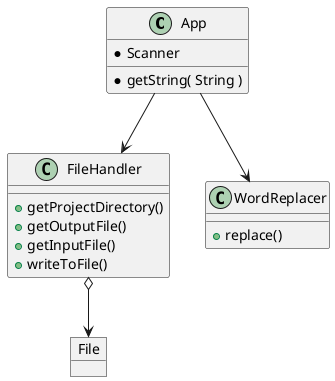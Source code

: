 @startuml
'https://plantuml.com/class-diagram

class App {
    *Scanner

    *getString( String )
}

class FileHandler {
    +getProjectDirectory()
    +getOutputFile()
    +getInputFile()
    +writeToFile()
}

class WordReplacer {
    +replace()
}

object File

App --> FileHandler
FileHandler o--> File
App --> WordReplacer
@enduml
